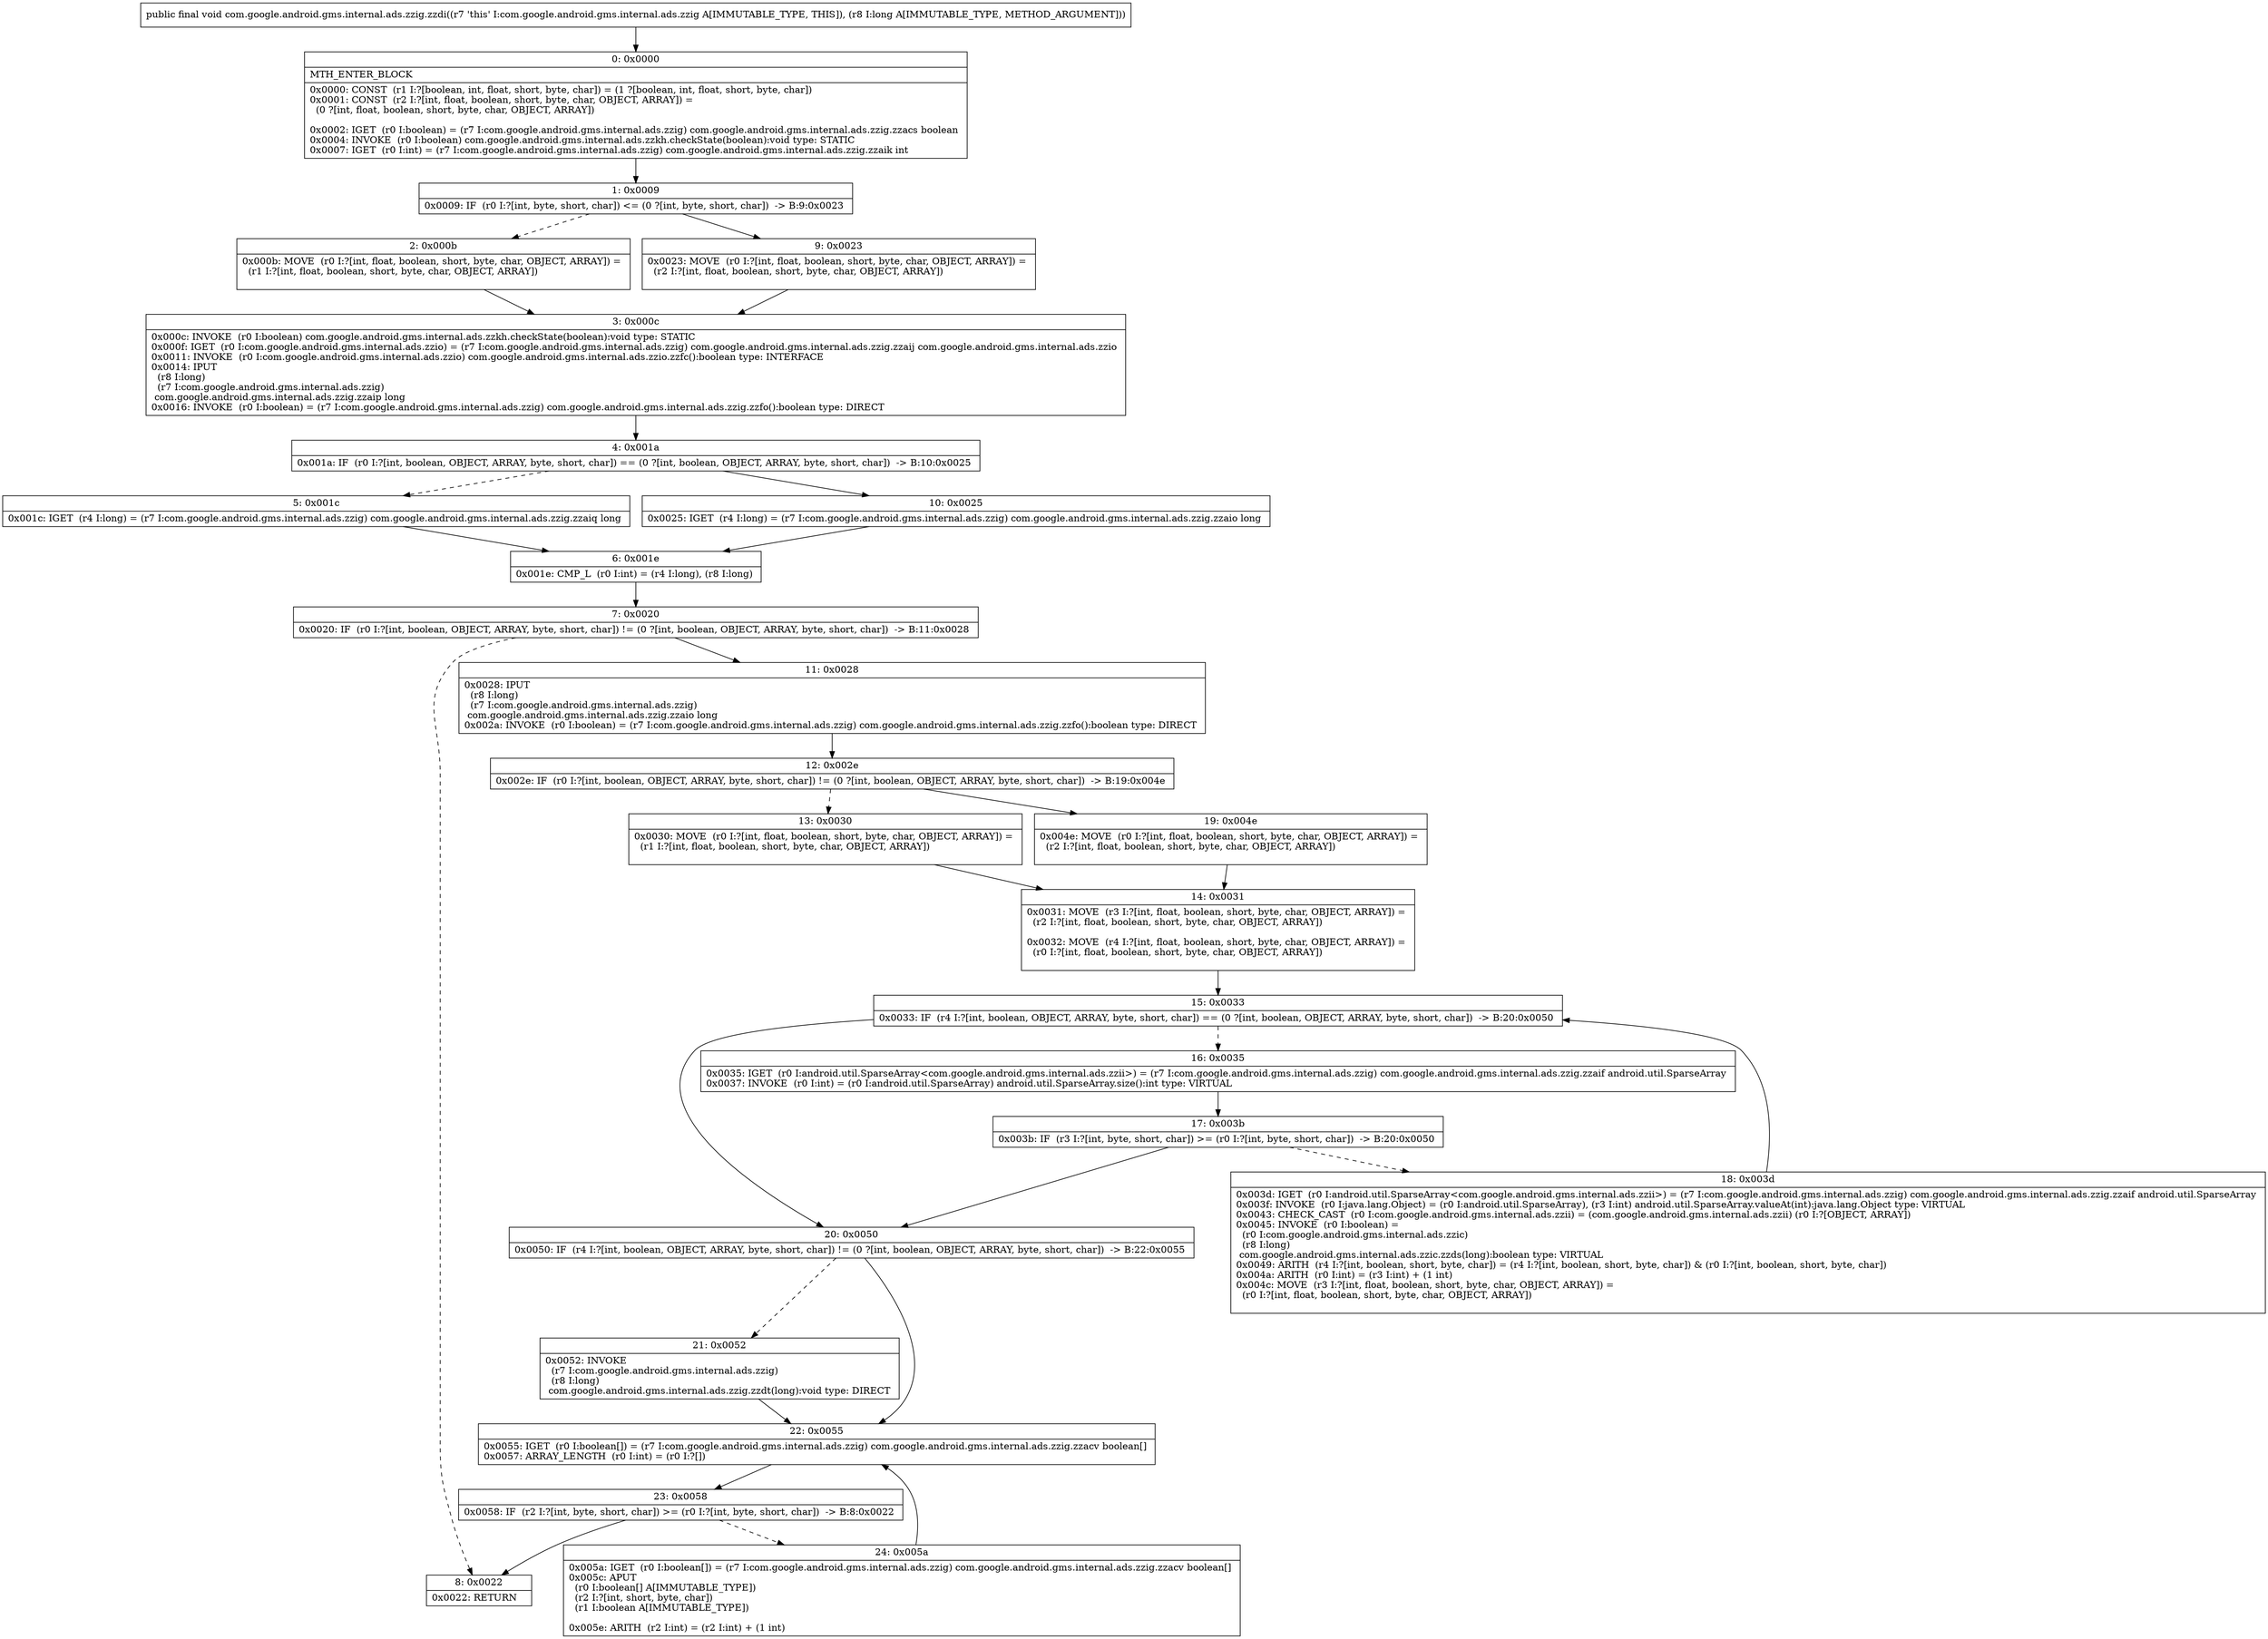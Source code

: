 digraph "CFG forcom.google.android.gms.internal.ads.zzig.zzdi(J)V" {
Node_0 [shape=record,label="{0\:\ 0x0000|MTH_ENTER_BLOCK\l|0x0000: CONST  (r1 I:?[boolean, int, float, short, byte, char]) = (1 ?[boolean, int, float, short, byte, char]) \l0x0001: CONST  (r2 I:?[int, float, boolean, short, byte, char, OBJECT, ARRAY]) = \l  (0 ?[int, float, boolean, short, byte, char, OBJECT, ARRAY])\l \l0x0002: IGET  (r0 I:boolean) = (r7 I:com.google.android.gms.internal.ads.zzig) com.google.android.gms.internal.ads.zzig.zzacs boolean \l0x0004: INVOKE  (r0 I:boolean) com.google.android.gms.internal.ads.zzkh.checkState(boolean):void type: STATIC \l0x0007: IGET  (r0 I:int) = (r7 I:com.google.android.gms.internal.ads.zzig) com.google.android.gms.internal.ads.zzig.zzaik int \l}"];
Node_1 [shape=record,label="{1\:\ 0x0009|0x0009: IF  (r0 I:?[int, byte, short, char]) \<= (0 ?[int, byte, short, char])  \-\> B:9:0x0023 \l}"];
Node_2 [shape=record,label="{2\:\ 0x000b|0x000b: MOVE  (r0 I:?[int, float, boolean, short, byte, char, OBJECT, ARRAY]) = \l  (r1 I:?[int, float, boolean, short, byte, char, OBJECT, ARRAY])\l \l}"];
Node_3 [shape=record,label="{3\:\ 0x000c|0x000c: INVOKE  (r0 I:boolean) com.google.android.gms.internal.ads.zzkh.checkState(boolean):void type: STATIC \l0x000f: IGET  (r0 I:com.google.android.gms.internal.ads.zzio) = (r7 I:com.google.android.gms.internal.ads.zzig) com.google.android.gms.internal.ads.zzig.zzaij com.google.android.gms.internal.ads.zzio \l0x0011: INVOKE  (r0 I:com.google.android.gms.internal.ads.zzio) com.google.android.gms.internal.ads.zzio.zzfc():boolean type: INTERFACE \l0x0014: IPUT  \l  (r8 I:long)\l  (r7 I:com.google.android.gms.internal.ads.zzig)\l com.google.android.gms.internal.ads.zzig.zzaip long \l0x0016: INVOKE  (r0 I:boolean) = (r7 I:com.google.android.gms.internal.ads.zzig) com.google.android.gms.internal.ads.zzig.zzfo():boolean type: DIRECT \l}"];
Node_4 [shape=record,label="{4\:\ 0x001a|0x001a: IF  (r0 I:?[int, boolean, OBJECT, ARRAY, byte, short, char]) == (0 ?[int, boolean, OBJECT, ARRAY, byte, short, char])  \-\> B:10:0x0025 \l}"];
Node_5 [shape=record,label="{5\:\ 0x001c|0x001c: IGET  (r4 I:long) = (r7 I:com.google.android.gms.internal.ads.zzig) com.google.android.gms.internal.ads.zzig.zzaiq long \l}"];
Node_6 [shape=record,label="{6\:\ 0x001e|0x001e: CMP_L  (r0 I:int) = (r4 I:long), (r8 I:long) \l}"];
Node_7 [shape=record,label="{7\:\ 0x0020|0x0020: IF  (r0 I:?[int, boolean, OBJECT, ARRAY, byte, short, char]) != (0 ?[int, boolean, OBJECT, ARRAY, byte, short, char])  \-\> B:11:0x0028 \l}"];
Node_8 [shape=record,label="{8\:\ 0x0022|0x0022: RETURN   \l}"];
Node_9 [shape=record,label="{9\:\ 0x0023|0x0023: MOVE  (r0 I:?[int, float, boolean, short, byte, char, OBJECT, ARRAY]) = \l  (r2 I:?[int, float, boolean, short, byte, char, OBJECT, ARRAY])\l \l}"];
Node_10 [shape=record,label="{10\:\ 0x0025|0x0025: IGET  (r4 I:long) = (r7 I:com.google.android.gms.internal.ads.zzig) com.google.android.gms.internal.ads.zzig.zzaio long \l}"];
Node_11 [shape=record,label="{11\:\ 0x0028|0x0028: IPUT  \l  (r8 I:long)\l  (r7 I:com.google.android.gms.internal.ads.zzig)\l com.google.android.gms.internal.ads.zzig.zzaio long \l0x002a: INVOKE  (r0 I:boolean) = (r7 I:com.google.android.gms.internal.ads.zzig) com.google.android.gms.internal.ads.zzig.zzfo():boolean type: DIRECT \l}"];
Node_12 [shape=record,label="{12\:\ 0x002e|0x002e: IF  (r0 I:?[int, boolean, OBJECT, ARRAY, byte, short, char]) != (0 ?[int, boolean, OBJECT, ARRAY, byte, short, char])  \-\> B:19:0x004e \l}"];
Node_13 [shape=record,label="{13\:\ 0x0030|0x0030: MOVE  (r0 I:?[int, float, boolean, short, byte, char, OBJECT, ARRAY]) = \l  (r1 I:?[int, float, boolean, short, byte, char, OBJECT, ARRAY])\l \l}"];
Node_14 [shape=record,label="{14\:\ 0x0031|0x0031: MOVE  (r3 I:?[int, float, boolean, short, byte, char, OBJECT, ARRAY]) = \l  (r2 I:?[int, float, boolean, short, byte, char, OBJECT, ARRAY])\l \l0x0032: MOVE  (r4 I:?[int, float, boolean, short, byte, char, OBJECT, ARRAY]) = \l  (r0 I:?[int, float, boolean, short, byte, char, OBJECT, ARRAY])\l \l}"];
Node_15 [shape=record,label="{15\:\ 0x0033|0x0033: IF  (r4 I:?[int, boolean, OBJECT, ARRAY, byte, short, char]) == (0 ?[int, boolean, OBJECT, ARRAY, byte, short, char])  \-\> B:20:0x0050 \l}"];
Node_16 [shape=record,label="{16\:\ 0x0035|0x0035: IGET  (r0 I:android.util.SparseArray\<com.google.android.gms.internal.ads.zzii\>) = (r7 I:com.google.android.gms.internal.ads.zzig) com.google.android.gms.internal.ads.zzig.zzaif android.util.SparseArray \l0x0037: INVOKE  (r0 I:int) = (r0 I:android.util.SparseArray) android.util.SparseArray.size():int type: VIRTUAL \l}"];
Node_17 [shape=record,label="{17\:\ 0x003b|0x003b: IF  (r3 I:?[int, byte, short, char]) \>= (r0 I:?[int, byte, short, char])  \-\> B:20:0x0050 \l}"];
Node_18 [shape=record,label="{18\:\ 0x003d|0x003d: IGET  (r0 I:android.util.SparseArray\<com.google.android.gms.internal.ads.zzii\>) = (r7 I:com.google.android.gms.internal.ads.zzig) com.google.android.gms.internal.ads.zzig.zzaif android.util.SparseArray \l0x003f: INVOKE  (r0 I:java.lang.Object) = (r0 I:android.util.SparseArray), (r3 I:int) android.util.SparseArray.valueAt(int):java.lang.Object type: VIRTUAL \l0x0043: CHECK_CAST  (r0 I:com.google.android.gms.internal.ads.zzii) = (com.google.android.gms.internal.ads.zzii) (r0 I:?[OBJECT, ARRAY]) \l0x0045: INVOKE  (r0 I:boolean) = \l  (r0 I:com.google.android.gms.internal.ads.zzic)\l  (r8 I:long)\l com.google.android.gms.internal.ads.zzic.zzds(long):boolean type: VIRTUAL \l0x0049: ARITH  (r4 I:?[int, boolean, short, byte, char]) = (r4 I:?[int, boolean, short, byte, char]) & (r0 I:?[int, boolean, short, byte, char]) \l0x004a: ARITH  (r0 I:int) = (r3 I:int) + (1 int) \l0x004c: MOVE  (r3 I:?[int, float, boolean, short, byte, char, OBJECT, ARRAY]) = \l  (r0 I:?[int, float, boolean, short, byte, char, OBJECT, ARRAY])\l \l}"];
Node_19 [shape=record,label="{19\:\ 0x004e|0x004e: MOVE  (r0 I:?[int, float, boolean, short, byte, char, OBJECT, ARRAY]) = \l  (r2 I:?[int, float, boolean, short, byte, char, OBJECT, ARRAY])\l \l}"];
Node_20 [shape=record,label="{20\:\ 0x0050|0x0050: IF  (r4 I:?[int, boolean, OBJECT, ARRAY, byte, short, char]) != (0 ?[int, boolean, OBJECT, ARRAY, byte, short, char])  \-\> B:22:0x0055 \l}"];
Node_21 [shape=record,label="{21\:\ 0x0052|0x0052: INVOKE  \l  (r7 I:com.google.android.gms.internal.ads.zzig)\l  (r8 I:long)\l com.google.android.gms.internal.ads.zzig.zzdt(long):void type: DIRECT \l}"];
Node_22 [shape=record,label="{22\:\ 0x0055|0x0055: IGET  (r0 I:boolean[]) = (r7 I:com.google.android.gms.internal.ads.zzig) com.google.android.gms.internal.ads.zzig.zzacv boolean[] \l0x0057: ARRAY_LENGTH  (r0 I:int) = (r0 I:?[]) \l}"];
Node_23 [shape=record,label="{23\:\ 0x0058|0x0058: IF  (r2 I:?[int, byte, short, char]) \>= (r0 I:?[int, byte, short, char])  \-\> B:8:0x0022 \l}"];
Node_24 [shape=record,label="{24\:\ 0x005a|0x005a: IGET  (r0 I:boolean[]) = (r7 I:com.google.android.gms.internal.ads.zzig) com.google.android.gms.internal.ads.zzig.zzacv boolean[] \l0x005c: APUT  \l  (r0 I:boolean[] A[IMMUTABLE_TYPE])\l  (r2 I:?[int, short, byte, char])\l  (r1 I:boolean A[IMMUTABLE_TYPE])\l \l0x005e: ARITH  (r2 I:int) = (r2 I:int) + (1 int) \l}"];
MethodNode[shape=record,label="{public final void com.google.android.gms.internal.ads.zzig.zzdi((r7 'this' I:com.google.android.gms.internal.ads.zzig A[IMMUTABLE_TYPE, THIS]), (r8 I:long A[IMMUTABLE_TYPE, METHOD_ARGUMENT])) }"];
MethodNode -> Node_0;
Node_0 -> Node_1;
Node_1 -> Node_2[style=dashed];
Node_1 -> Node_9;
Node_2 -> Node_3;
Node_3 -> Node_4;
Node_4 -> Node_5[style=dashed];
Node_4 -> Node_10;
Node_5 -> Node_6;
Node_6 -> Node_7;
Node_7 -> Node_8[style=dashed];
Node_7 -> Node_11;
Node_9 -> Node_3;
Node_10 -> Node_6;
Node_11 -> Node_12;
Node_12 -> Node_13[style=dashed];
Node_12 -> Node_19;
Node_13 -> Node_14;
Node_14 -> Node_15;
Node_15 -> Node_16[style=dashed];
Node_15 -> Node_20;
Node_16 -> Node_17;
Node_17 -> Node_18[style=dashed];
Node_17 -> Node_20;
Node_18 -> Node_15;
Node_19 -> Node_14;
Node_20 -> Node_21[style=dashed];
Node_20 -> Node_22;
Node_21 -> Node_22;
Node_22 -> Node_23;
Node_23 -> Node_8;
Node_23 -> Node_24[style=dashed];
Node_24 -> Node_22;
}

